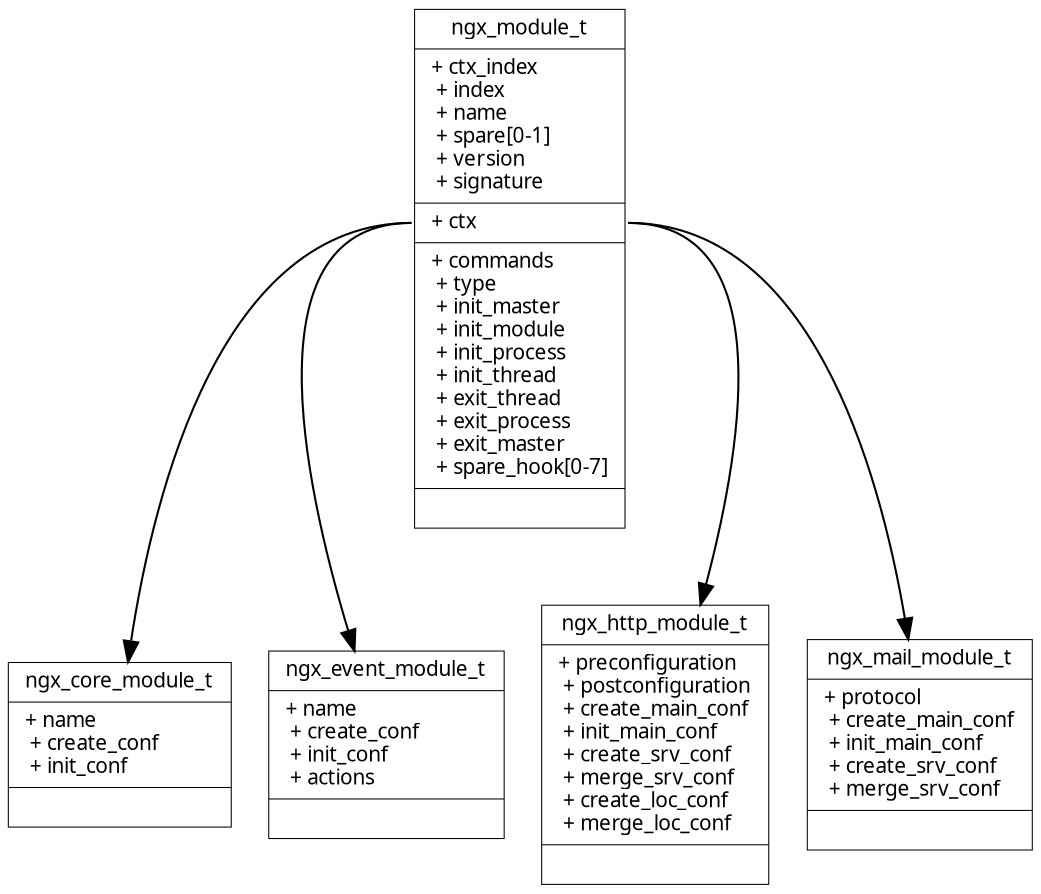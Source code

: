 digraph {
    node [shape=record, fontname="Monaco", fontsize=10, penwidth=0.5]

    ngx_module_t, ngx_core_module_t, ngx_event_module_t, ngx_http_module_t, ngx_mail_module_t

    {
        ngx_module_t:ctx -> ngx_core_module_t
        ngx_module_t:ctx -> ngx_event_module_t
        ngx_module_t:ctx -> ngx_http_module_t
        ngx_module_t:ctx -> ngx_mail_module_t
    }

    ngx_module_t[label="{
        ngx_module_t
        |
        + ctx_index\l
        + index\l
        + name\l
        + spare[0-1]\l
        + version\l
        + signature\l
        |
        <ctx>+ ctx\l
        |
        + commands\l
        + type\l
        + init_master\l
        + init_module\l
        + init_process\l
        + init_thread\l
        + exit_thread\l
        + exit_process\l
        + exit_master\l
        + spare_hook[0-7]\l
        |
    }"]

    ngx_core_module_t[label="{
        ngx_core_module_t
        |
        + name\l
        + create_conf\l
        + init_conf\l
        |
    }"]

    ngx_http_module_t[label="{
        ngx_http_module_t
        |
        + preconfiguration\l
        + postconfiguration\l
        + create_main_conf\l
        + init_main_conf\l
        + create_srv_conf\l
        + merge_srv_conf\l
        + create_loc_conf\l
        + merge_loc_conf\l
        |
    }"]

    ngx_event_module_t[label="{
        ngx_event_module_t
        |
        + name\l
        + create_conf\l
        + init_conf\l
        + actions\l
        |
    }"]

    ngx_mail_module_t[label="{
        ngx_mail_module_t
        |
        + protocol\l
        + create_main_conf\l
        + init_main_conf\l
        + create_srv_conf\l
        + merge_srv_conf\l
        |
    }"]
}
